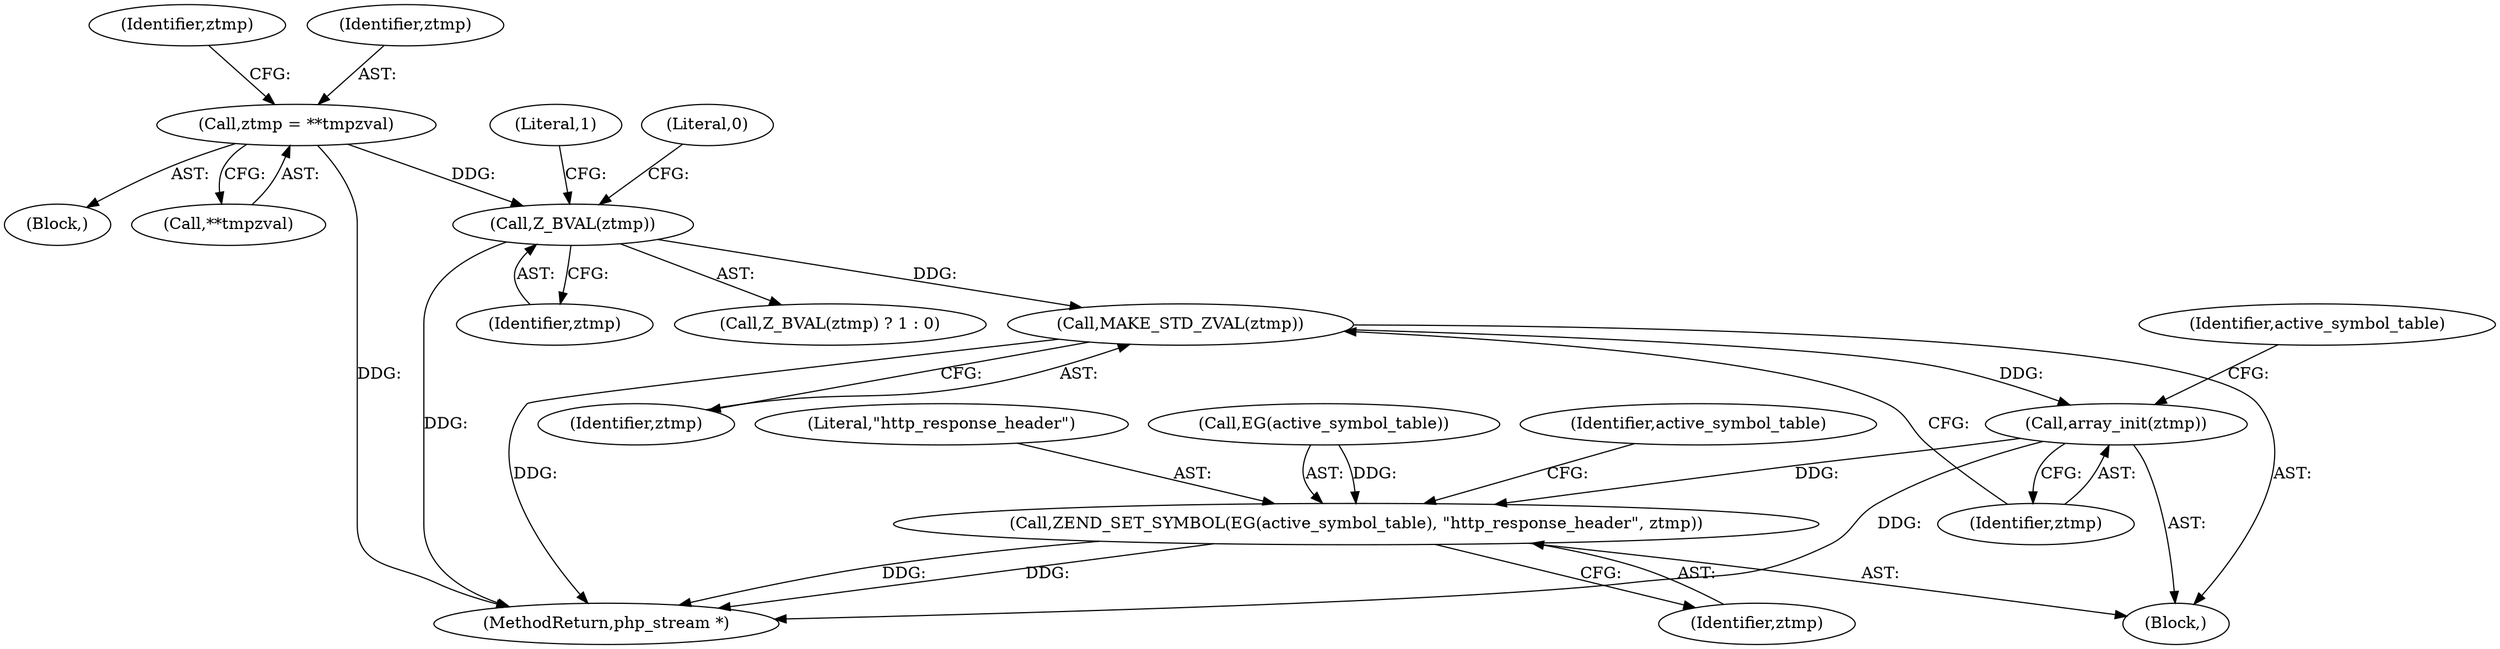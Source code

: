 digraph "0_php-src_523f230c831d7b33353203fa34aee4e92ac12bba@pointer" {
"1002394" [label="(Call,MAKE_STD_ZVAL(ztmp))"];
"1001304" [label="(Call,Z_BVAL(ztmp))"];
"1001290" [label="(Call,ztmp = **tmpzval)"];
"1002396" [label="(Call,array_init(ztmp))"];
"1002398" [label="(Call,ZEND_SET_SYMBOL(EG(active_symbol_table), \"http_response_header\", ztmp))"];
"1002397" [label="(Identifier,ztmp)"];
"1001290" [label="(Call,ztmp = **tmpzval)"];
"1001297" [label="(Identifier,ztmp)"];
"1002399" [label="(Call,EG(active_symbol_table))"];
"1002410" [label="(Identifier,active_symbol_table)"];
"1002400" [label="(Identifier,active_symbol_table)"];
"1001288" [label="(Block,)"];
"1002392" [label="(Block,)"];
"1001291" [label="(Identifier,ztmp)"];
"1002402" [label="(Identifier,ztmp)"];
"1002401" [label="(Literal,\"http_response_header\")"];
"1001305" [label="(Identifier,ztmp)"];
"1002395" [label="(Identifier,ztmp)"];
"1002398" [label="(Call,ZEND_SET_SYMBOL(EG(active_symbol_table), \"http_response_header\", ztmp))"];
"1002394" [label="(Call,MAKE_STD_ZVAL(ztmp))"];
"1002396" [label="(Call,array_init(ztmp))"];
"1003241" [label="(MethodReturn,php_stream *)"];
"1001303" [label="(Call,Z_BVAL(ztmp) ? 1 : 0)"];
"1001304" [label="(Call,Z_BVAL(ztmp))"];
"1001292" [label="(Call,**tmpzval)"];
"1001306" [label="(Literal,1)"];
"1001307" [label="(Literal,0)"];
"1002394" -> "1002392"  [label="AST: "];
"1002394" -> "1002395"  [label="CFG: "];
"1002395" -> "1002394"  [label="AST: "];
"1002397" -> "1002394"  [label="CFG: "];
"1002394" -> "1003241"  [label="DDG: "];
"1001304" -> "1002394"  [label="DDG: "];
"1002394" -> "1002396"  [label="DDG: "];
"1001304" -> "1001303"  [label="AST: "];
"1001304" -> "1001305"  [label="CFG: "];
"1001305" -> "1001304"  [label="AST: "];
"1001306" -> "1001304"  [label="CFG: "];
"1001307" -> "1001304"  [label="CFG: "];
"1001304" -> "1003241"  [label="DDG: "];
"1001290" -> "1001304"  [label="DDG: "];
"1001290" -> "1001288"  [label="AST: "];
"1001290" -> "1001292"  [label="CFG: "];
"1001291" -> "1001290"  [label="AST: "];
"1001292" -> "1001290"  [label="AST: "];
"1001297" -> "1001290"  [label="CFG: "];
"1001290" -> "1003241"  [label="DDG: "];
"1002396" -> "1002392"  [label="AST: "];
"1002396" -> "1002397"  [label="CFG: "];
"1002397" -> "1002396"  [label="AST: "];
"1002400" -> "1002396"  [label="CFG: "];
"1002396" -> "1003241"  [label="DDG: "];
"1002396" -> "1002398"  [label="DDG: "];
"1002398" -> "1002392"  [label="AST: "];
"1002398" -> "1002402"  [label="CFG: "];
"1002399" -> "1002398"  [label="AST: "];
"1002401" -> "1002398"  [label="AST: "];
"1002402" -> "1002398"  [label="AST: "];
"1002410" -> "1002398"  [label="CFG: "];
"1002398" -> "1003241"  [label="DDG: "];
"1002398" -> "1003241"  [label="DDG: "];
"1002399" -> "1002398"  [label="DDG: "];
}
